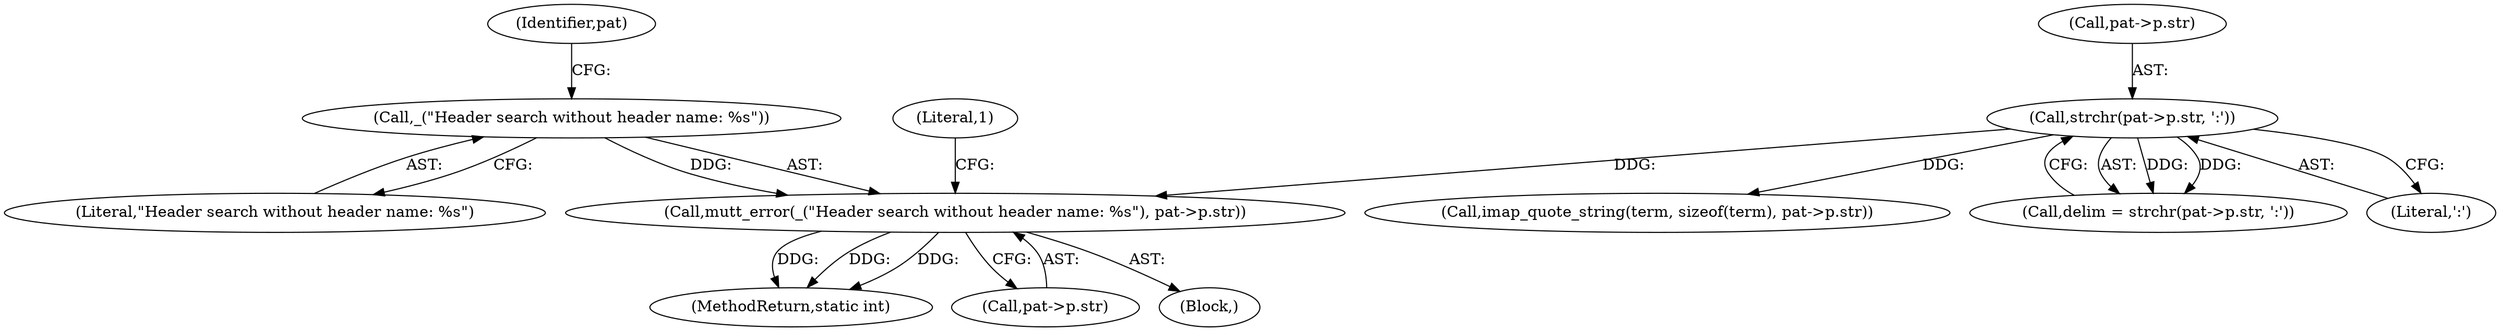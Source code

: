 digraph "0_neomutt_e52393740334443ae0206cab2d7caef381646725_1@pointer" {
"1000224" [label="(Call,mutt_error(_(\"Header search without header name: %s\"), pat->p.str))"];
"1000225" [label="(Call,_(\"Header search without header name: %s\"))"];
"1000213" [label="(Call,strchr(pat->p.str, ':'))"];
"1000213" [label="(Call,strchr(pat->p.str, ':'))"];
"1000219" [label="(Literal,':')"];
"1000211" [label="(Call,delim = strchr(pat->p.str, ':'))"];
"1000224" [label="(Call,mutt_error(_(\"Header search without header name: %s\"), pat->p.str))"];
"1000350" [label="(MethodReturn,static int)"];
"1000226" [label="(Literal,\"Header search without header name: %s\")"];
"1000227" [label="(Call,pat->p.str)"];
"1000223" [label="(Block,)"];
"1000234" [label="(Literal,1)"];
"1000225" [label="(Call,_(\"Header search without header name: %s\"))"];
"1000214" [label="(Call,pat->p.str)"];
"1000239" [label="(Call,imap_quote_string(term, sizeof(term), pat->p.str))"];
"1000229" [label="(Identifier,pat)"];
"1000224" -> "1000223"  [label="AST: "];
"1000224" -> "1000227"  [label="CFG: "];
"1000225" -> "1000224"  [label="AST: "];
"1000227" -> "1000224"  [label="AST: "];
"1000234" -> "1000224"  [label="CFG: "];
"1000224" -> "1000350"  [label="DDG: "];
"1000224" -> "1000350"  [label="DDG: "];
"1000224" -> "1000350"  [label="DDG: "];
"1000225" -> "1000224"  [label="DDG: "];
"1000213" -> "1000224"  [label="DDG: "];
"1000225" -> "1000226"  [label="CFG: "];
"1000226" -> "1000225"  [label="AST: "];
"1000229" -> "1000225"  [label="CFG: "];
"1000213" -> "1000211"  [label="AST: "];
"1000213" -> "1000219"  [label="CFG: "];
"1000214" -> "1000213"  [label="AST: "];
"1000219" -> "1000213"  [label="AST: "];
"1000211" -> "1000213"  [label="CFG: "];
"1000213" -> "1000211"  [label="DDG: "];
"1000213" -> "1000211"  [label="DDG: "];
"1000213" -> "1000239"  [label="DDG: "];
}
